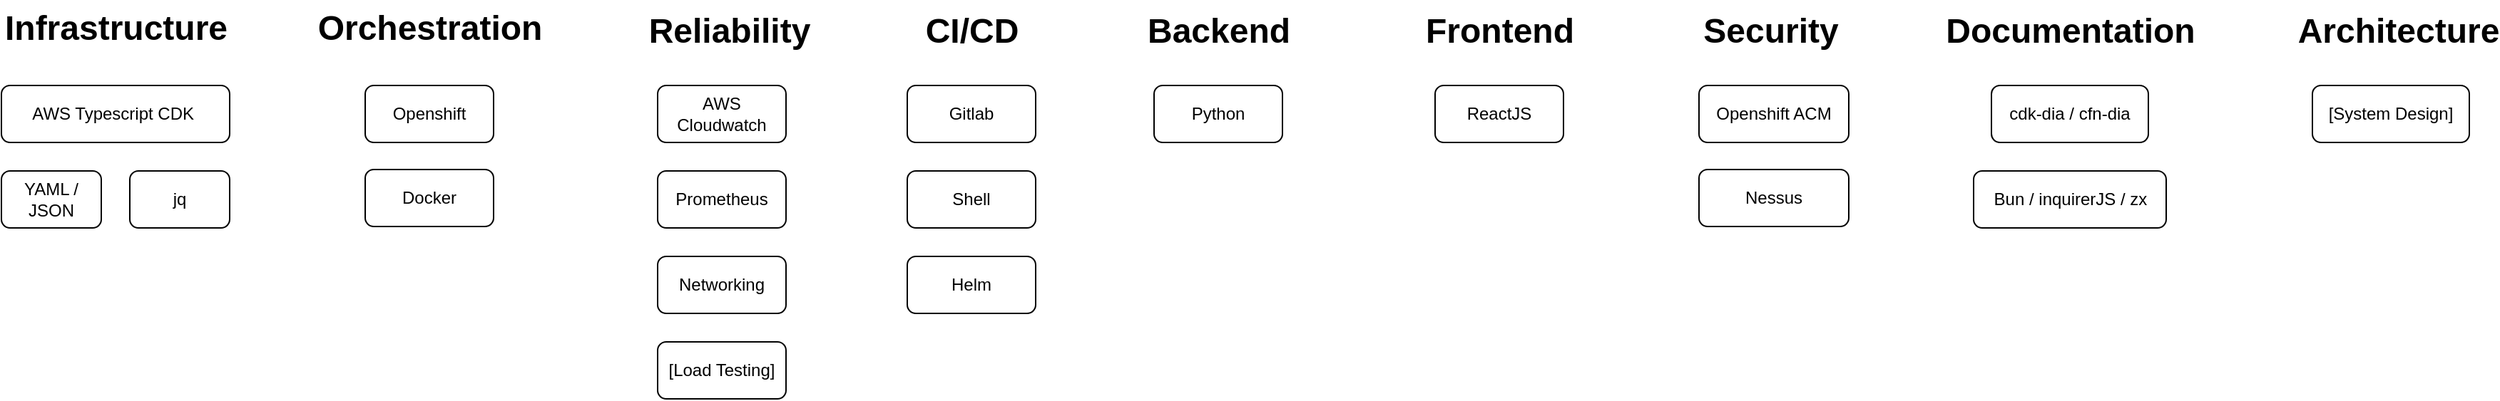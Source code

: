 <mxfile>
    <diagram id="VXYwFd_KbL-tHWQ31Wvv" name="Page-1">
        <mxGraphModel dx="1998" dy="864" grid="1" gridSize="10" guides="1" tooltips="1" connect="1" arrows="1" fold="1" page="1" pageScale="1" pageWidth="850" pageHeight="1100" math="0" shadow="0">
            <root>
                <mxCell id="0"/>
                <mxCell id="1" parent="0"/>
                <mxCell id="3" value="AWS Typescript CDK&amp;nbsp;" style="rounded=1;whiteSpace=wrap;html=1;" vertex="1" parent="1">
                    <mxGeometry x="50" y="80" width="160" height="40" as="geometry"/>
                </mxCell>
                <mxCell id="4" value="Gitlab" style="rounded=1;whiteSpace=wrap;html=1;" vertex="1" parent="1">
                    <mxGeometry x="685" y="80" width="90" height="40" as="geometry"/>
                </mxCell>
                <mxCell id="5" value="Infrastructure" style="text;strokeColor=none;fillColor=none;html=1;fontSize=24;fontStyle=1;verticalAlign=middle;align=center;" vertex="1" parent="1">
                    <mxGeometry x="80" y="20" width="100" height="40" as="geometry"/>
                </mxCell>
                <mxCell id="6" value="Backend" style="text;strokeColor=none;fillColor=none;html=1;fontSize=24;fontStyle=1;verticalAlign=middle;align=center;" vertex="1" parent="1">
                    <mxGeometry x="853" y="22" width="100" height="40" as="geometry"/>
                </mxCell>
                <mxCell id="7" value="Reliability" style="text;strokeColor=none;fillColor=none;html=1;fontSize=24;fontStyle=1;verticalAlign=middle;align=center;" vertex="1" parent="1">
                    <mxGeometry x="510" y="22" width="100" height="40" as="geometry"/>
                </mxCell>
                <mxCell id="9" value="Frontend" style="text;strokeColor=none;fillColor=none;html=1;fontSize=24;fontStyle=1;verticalAlign=middle;align=center;" vertex="1" parent="1">
                    <mxGeometry x="1050" y="22" width="100" height="40" as="geometry"/>
                </mxCell>
                <mxCell id="12" value="Security" style="text;strokeColor=none;fillColor=none;html=1;fontSize=24;fontStyle=1;verticalAlign=middle;align=center;" vertex="1" parent="1">
                    <mxGeometry x="1240" y="22" width="100" height="40" as="geometry"/>
                </mxCell>
                <mxCell id="13" value="CI/CD" style="text;strokeColor=none;fillColor=none;html=1;fontSize=24;fontStyle=1;verticalAlign=middle;align=center;" vertex="1" parent="1">
                    <mxGeometry x="680" y="22" width="100" height="40" as="geometry"/>
                </mxCell>
                <mxCell id="14" value="Orchestration" style="text;strokeColor=none;fillColor=none;html=1;fontSize=24;fontStyle=1;verticalAlign=middle;align=center;" vertex="1" parent="1">
                    <mxGeometry x="300" y="20" width="100" height="40" as="geometry"/>
                </mxCell>
                <mxCell id="15" value="Documentation" style="text;strokeColor=none;fillColor=none;html=1;fontSize=24;fontStyle=1;verticalAlign=middle;align=center;" vertex="1" parent="1">
                    <mxGeometry x="1450" y="22" width="100" height="40" as="geometry"/>
                </mxCell>
                <mxCell id="16" value="ReactJS" style="rounded=1;whiteSpace=wrap;html=1;" vertex="1" parent="1">
                    <mxGeometry x="1055" y="80" width="90" height="40" as="geometry"/>
                </mxCell>
                <mxCell id="17" value="Openshift" style="rounded=1;whiteSpace=wrap;html=1;" vertex="1" parent="1">
                    <mxGeometry x="305" y="80" width="90" height="40" as="geometry"/>
                </mxCell>
                <mxCell id="20" value="Python" style="rounded=1;whiteSpace=wrap;html=1;" vertex="1" parent="1">
                    <mxGeometry x="858" y="80" width="90" height="40" as="geometry"/>
                </mxCell>
                <mxCell id="21" value="AWS Cloudwatch" style="rounded=1;whiteSpace=wrap;html=1;" vertex="1" parent="1">
                    <mxGeometry x="510" y="80" width="90" height="40" as="geometry"/>
                </mxCell>
                <mxCell id="22" value="Prometheus" style="rounded=1;whiteSpace=wrap;html=1;" vertex="1" parent="1">
                    <mxGeometry x="510" y="140" width="90" height="40" as="geometry"/>
                </mxCell>
                <mxCell id="23" value="cdk-dia / cfn-dia" style="rounded=1;whiteSpace=wrap;html=1;" vertex="1" parent="1">
                    <mxGeometry x="1445" y="80" width="110" height="40" as="geometry"/>
                </mxCell>
                <mxCell id="26" value="Bun / inquirerJS / zx" style="rounded=1;whiteSpace=wrap;html=1;" vertex="1" parent="1">
                    <mxGeometry x="1432.5" y="140" width="135" height="40" as="geometry"/>
                </mxCell>
                <mxCell id="27" value="Docker" style="rounded=1;whiteSpace=wrap;html=1;" vertex="1" parent="1">
                    <mxGeometry x="305" y="139" width="90" height="40" as="geometry"/>
                </mxCell>
                <mxCell id="28" value="Shell" style="rounded=1;whiteSpace=wrap;html=1;" vertex="1" parent="1">
                    <mxGeometry x="685" y="140" width="90" height="40" as="geometry"/>
                </mxCell>
                <mxCell id="29" value="YAML / JSON" style="rounded=1;whiteSpace=wrap;html=1;" vertex="1" parent="1">
                    <mxGeometry x="50" y="140" width="70" height="40" as="geometry"/>
                </mxCell>
                <mxCell id="30" value="jq" style="rounded=1;whiteSpace=wrap;html=1;" vertex="1" parent="1">
                    <mxGeometry x="140" y="140" width="70" height="40" as="geometry"/>
                </mxCell>
                <mxCell id="32" value="Helm" style="rounded=1;whiteSpace=wrap;html=1;" vertex="1" parent="1">
                    <mxGeometry x="685" y="200" width="90" height="40" as="geometry"/>
                </mxCell>
                <mxCell id="34" value="Networking" style="rounded=1;whiteSpace=wrap;html=1;" vertex="1" parent="1">
                    <mxGeometry x="510" y="200" width="90" height="40" as="geometry"/>
                </mxCell>
                <mxCell id="35" value="Openshift ACM" style="rounded=1;whiteSpace=wrap;html=1;" vertex="1" parent="1">
                    <mxGeometry x="1240" y="80" width="105" height="40" as="geometry"/>
                </mxCell>
                <mxCell id="36" value="Nessus" style="rounded=1;whiteSpace=wrap;html=1;" vertex="1" parent="1">
                    <mxGeometry x="1240" y="139" width="105" height="40" as="geometry"/>
                </mxCell>
                <mxCell id="37" value="Architecture" style="text;strokeColor=none;fillColor=none;html=1;fontSize=24;fontStyle=1;verticalAlign=middle;align=center;" vertex="1" parent="1">
                    <mxGeometry x="1680" y="22" width="100" height="40" as="geometry"/>
                </mxCell>
                <mxCell id="38" value="[Load Testing]" style="rounded=1;whiteSpace=wrap;html=1;" vertex="1" parent="1">
                    <mxGeometry x="510" y="260" width="90" height="40" as="geometry"/>
                </mxCell>
                <mxCell id="39" value="[System Design]" style="rounded=1;whiteSpace=wrap;html=1;" vertex="1" parent="1">
                    <mxGeometry x="1670" y="80" width="110" height="40" as="geometry"/>
                </mxCell>
            </root>
        </mxGraphModel>
    </diagram>
</mxfile>